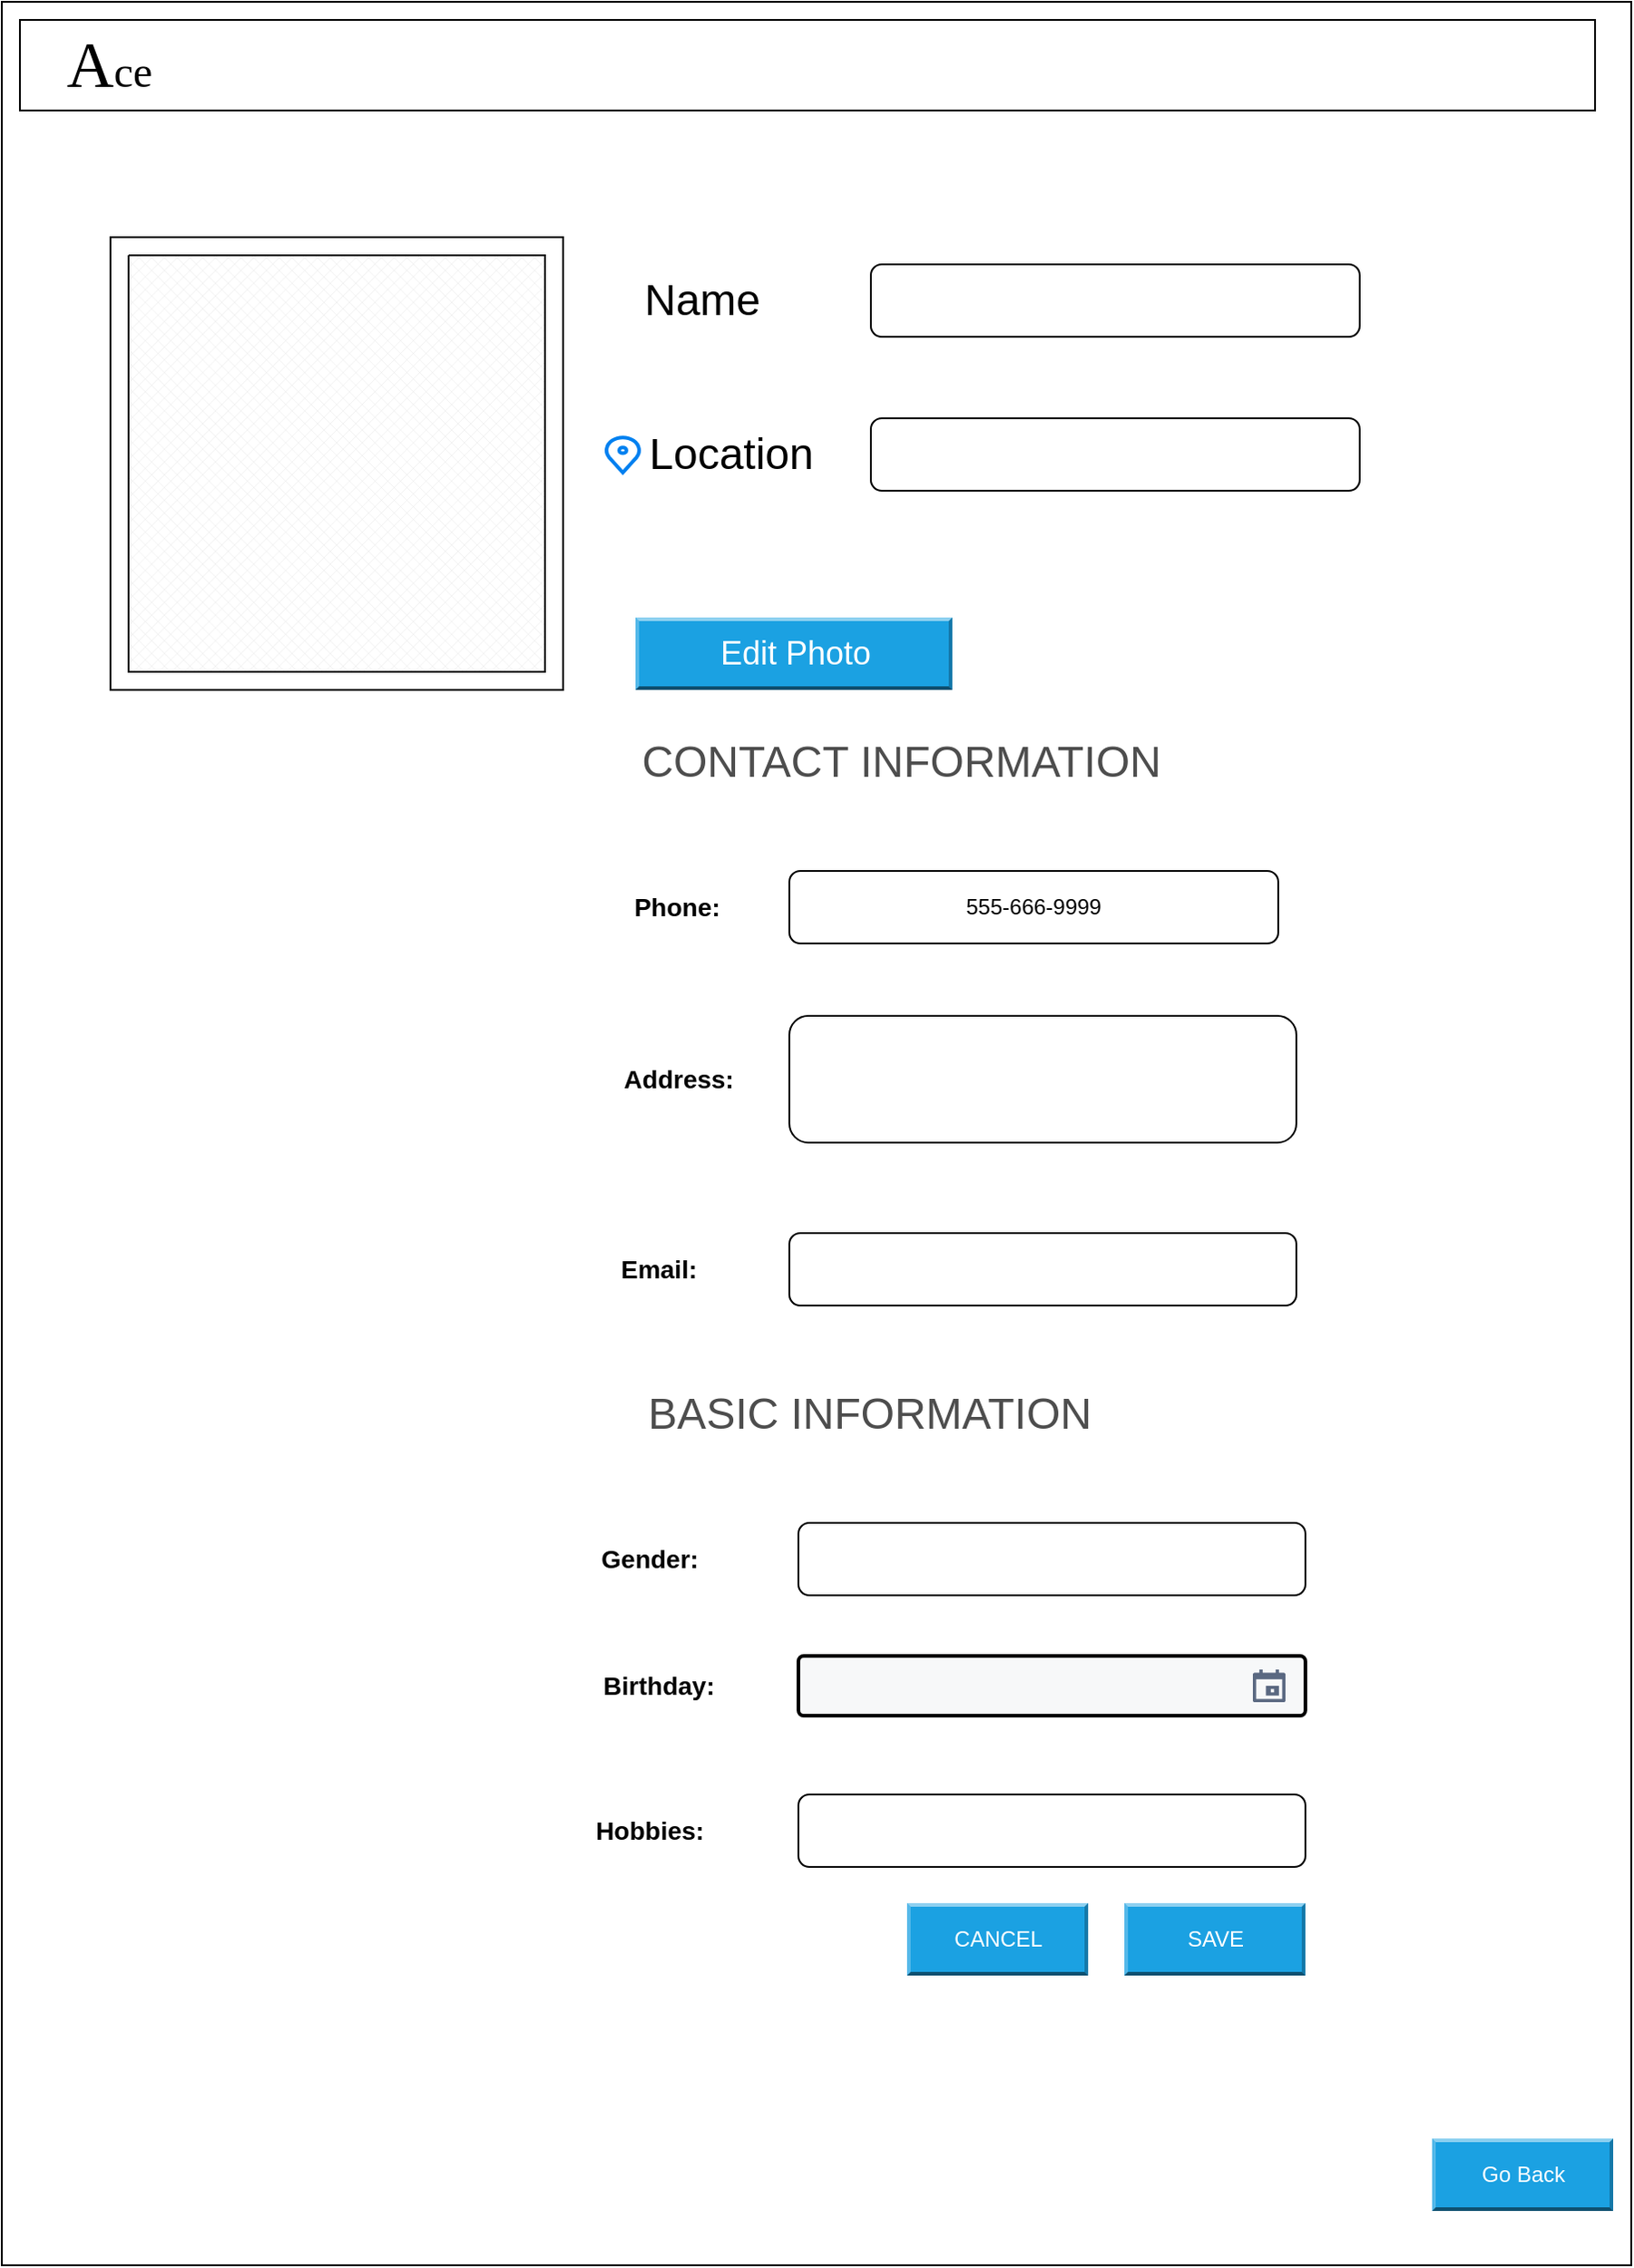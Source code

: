 <mxfile version="13.6.2" type="github">
  <diagram id="q5R3Dt5Ln6kWzOWciJaN" name="Page-1">
    <mxGraphModel dx="868" dy="1550" grid="1" gridSize="10" guides="1" tooltips="1" connect="1" arrows="1" fold="1" page="1" pageScale="1" pageWidth="850" pageHeight="1100" math="0" shadow="0">
      <root>
        <mxCell id="0" />
        <mxCell id="1" parent="0" />
        <mxCell id="syn1SnmbYH_Y4uBIwDDC-2" value="" style="rounded=0;whiteSpace=wrap;html=1;" parent="1" vertex="1">
          <mxGeometry x="10" y="-70" width="900" height="1250" as="geometry" />
        </mxCell>
        <mxCell id="syn1SnmbYH_Y4uBIwDDC-3" value="" style="whiteSpace=wrap;html=1;aspect=fixed;" parent="1" vertex="1">
          <mxGeometry x="70" y="60" width="250" height="250" as="geometry" />
        </mxCell>
        <mxCell id="syn1SnmbYH_Y4uBIwDDC-4" value="&lt;font style=&quot;font-size: 24px&quot;&gt;Name&lt;/font&gt;" style="text;html=1;strokeColor=none;fillColor=none;align=center;verticalAlign=middle;whiteSpace=wrap;rounded=0;" parent="1" vertex="1">
          <mxGeometry x="354" y="80" width="86" height="30" as="geometry" />
        </mxCell>
        <mxCell id="syn1SnmbYH_Y4uBIwDDC-5" value="" style="html=1;verticalLabelPosition=bottom;align=center;labelBackgroundColor=#ffffff;verticalAlign=top;strokeWidth=2;strokeColor=#0080F0;shadow=0;dashed=0;shape=mxgraph.ios7.icons.location;" parent="1" vertex="1">
          <mxGeometry x="343" y="170" width="20" height="20" as="geometry" />
        </mxCell>
        <mxCell id="syn1SnmbYH_Y4uBIwDDC-7" value="&lt;font style=&quot;font-size: 24px&quot;&gt;CONTACT INFORMATION&lt;/font&gt;" style="text;html=1;strokeColor=none;fillColor=#FFFFFF;align=center;verticalAlign=middle;whiteSpace=wrap;rounded=0;fontColor=#4D4D4D;" parent="1" vertex="1">
          <mxGeometry x="354" y="340" width="306" height="20" as="geometry" />
        </mxCell>
        <mxCell id="syn1SnmbYH_Y4uBIwDDC-10" value="&lt;font style=&quot;font-size: 14px&quot;&gt;&lt;b&gt;Phone:&amp;nbsp;&lt;/b&gt;&lt;/font&gt;" style="text;html=1;strokeColor=none;fillColor=none;align=center;verticalAlign=middle;whiteSpace=wrap;rounded=0;" parent="1" vertex="1">
          <mxGeometry x="360" y="420" width="50" height="20" as="geometry" />
        </mxCell>
        <mxCell id="syn1SnmbYH_Y4uBIwDDC-11" value="555-666-9999" style="rounded=1;whiteSpace=wrap;html=1;fillColor=#FFFFFF;" parent="1" vertex="1">
          <mxGeometry x="445" y="410" width="270" height="40" as="geometry" />
        </mxCell>
        <mxCell id="syn1SnmbYH_Y4uBIwDDC-12" value="&lt;span style=&quot;font-size: 14px&quot;&gt;&lt;b&gt;Address:&lt;/b&gt;&lt;/span&gt;" style="text;html=1;strokeColor=none;fillColor=none;align=center;verticalAlign=middle;whiteSpace=wrap;rounded=0;" parent="1" vertex="1">
          <mxGeometry x="354" y="515" width="60" height="20" as="geometry" />
        </mxCell>
        <mxCell id="syn1SnmbYH_Y4uBIwDDC-13" value="&lt;font style=&quot;font-size: 14px&quot;&gt;&lt;b&gt;Email:&lt;/b&gt;&lt;/font&gt;" style="text;html=1;strokeColor=none;fillColor=none;align=center;verticalAlign=middle;whiteSpace=wrap;rounded=0;" parent="1" vertex="1">
          <mxGeometry x="348" y="620" width="50" height="20" as="geometry" />
        </mxCell>
        <mxCell id="syn1SnmbYH_Y4uBIwDDC-14" value="" style="rounded=1;whiteSpace=wrap;html=1;fillColor=#FFFFFF;" parent="1" vertex="1">
          <mxGeometry x="445" y="490" width="280" height="70" as="geometry" />
        </mxCell>
        <mxCell id="syn1SnmbYH_Y4uBIwDDC-15" value="" style="rounded=1;whiteSpace=wrap;html=1;fillColor=#FFFFFF;" parent="1" vertex="1">
          <mxGeometry x="445" y="610" width="280" height="40" as="geometry" />
        </mxCell>
        <mxCell id="syn1SnmbYH_Y4uBIwDDC-16" value="&lt;span style=&quot;font-size: 24px&quot;&gt;BASIC INFORMATION&lt;/span&gt;" style="text;html=1;strokeColor=none;fillColor=#FFFFFF;align=center;verticalAlign=middle;whiteSpace=wrap;rounded=0;fontColor=#4D4D4D;" parent="1" vertex="1">
          <mxGeometry x="359" y="700" width="261" height="20" as="geometry" />
        </mxCell>
        <mxCell id="syn1SnmbYH_Y4uBIwDDC-17" value="&lt;span style=&quot;font-size: 14px&quot;&gt;&lt;b&gt;Gender:&lt;/b&gt;&lt;/span&gt;" style="text;html=1;strokeColor=none;fillColor=none;align=center;verticalAlign=middle;whiteSpace=wrap;rounded=0;" parent="1" vertex="1">
          <mxGeometry x="338" y="780" width="60" height="20" as="geometry" />
        </mxCell>
        <mxCell id="syn1SnmbYH_Y4uBIwDDC-18" value="&lt;span style=&quot;font-size: 14px&quot;&gt;&lt;b&gt;Hobbies:&lt;/b&gt;&lt;/span&gt;" style="text;html=1;strokeColor=none;fillColor=none;align=center;verticalAlign=middle;whiteSpace=wrap;rounded=0;" parent="1" vertex="1">
          <mxGeometry x="338" y="930" width="60" height="20" as="geometry" />
        </mxCell>
        <mxCell id="syn1SnmbYH_Y4uBIwDDC-19" value="&lt;span style=&quot;font-size: 14px&quot;&gt;&lt;b&gt;Birthday:&lt;/b&gt;&lt;/span&gt;" style="text;html=1;strokeColor=none;fillColor=none;align=center;verticalAlign=middle;whiteSpace=wrap;rounded=0;" parent="1" vertex="1">
          <mxGeometry x="343" y="850" width="60" height="20" as="geometry" />
        </mxCell>
        <mxCell id="syn1SnmbYH_Y4uBIwDDC-20" value="" style="rounded=1;whiteSpace=wrap;html=1;fillColor=#FFFFFF;" parent="1" vertex="1">
          <mxGeometry x="450" y="770" width="280" height="40" as="geometry" />
        </mxCell>
        <mxCell id="syn1SnmbYH_Y4uBIwDDC-22" style="edgeStyle=orthogonalEdgeStyle;rounded=0;orthogonalLoop=1;jettySize=auto;html=1;exitX=0.5;exitY=1;exitDx=0;exitDy=0;fontColor=#4D4D4D;" parent="1" source="syn1SnmbYH_Y4uBIwDDC-18" target="syn1SnmbYH_Y4uBIwDDC-18" edge="1">
          <mxGeometry relative="1" as="geometry" />
        </mxCell>
        <mxCell id="syn1SnmbYH_Y4uBIwDDC-23" value="" style="rounded=1;whiteSpace=wrap;html=1;fillColor=#FFFFFF;" parent="1" vertex="1">
          <mxGeometry x="450" y="920" width="280" height="40" as="geometry" />
        </mxCell>
        <mxCell id="syn1SnmbYH_Y4uBIwDDC-31" value="" style="verticalLabelPosition=bottom;verticalAlign=top;html=1;shape=mxgraph.basic.patternFillRect;fillStyle=diagGrid;step=5;fillStrokeWidth=0.2;fillStrokeColor=#dddddd;fillColor=#FFFFFF;fontColor=#4D4D4D;" parent="1" vertex="1">
          <mxGeometry x="80" y="70" width="230" height="230" as="geometry" />
        </mxCell>
        <mxCell id="syn1SnmbYH_Y4uBIwDDC-32" value="SAVE&lt;span style=&quot;font-family: monospace; font-size: 0px;&quot;&gt;%3CmxGraphModel%3E%3Croot%3E%3CmxCell%20id%3D%220%22%2F%3E%3CmxCell%20id%3D%221%22%20parent%3D%220%22%2F%3E%3CmxCell%20id%3D%222%22%20value%3D%22%22%20style%3D%22shape%3Ddelay%3BwhiteSpace%3Dwrap%3Bhtml%3D1%3BfillColor%3D%23FFFFFF%3BfontColor%3D%234D4D4D%3B%22%20vertex%3D%221%22%20parent%3D%221%22%3E%3CmxGeometry%20x%3D%2290%22%20y%3D%221070%22%20width%3D%22100%22%20height%3D%2230%22%20as%3D%22geometry%22%2F%3E%3C%2FmxCell%3E%3C%2Froot%3E%3C%2FmxGraphModel%3E&lt;/span&gt;&lt;span style=&quot;font-family: monospace; font-size: 0px;&quot;&gt;%3CmxGraphModel%3E%3Croot%3E%3CmxCell%20id%3D%220%22%2F%3E%3CmxCell%20id%3D%221%22%20parent%3D%220%22%2F%3E%3CmxCell%20id%3D%222%22%20value%3D%22%22%20style%3D%22shape%3Ddelay%3BwhiteSpace%3Dwrap%3Bhtml%3D1%3BfillColor%3D%23FFFFFF%3BfontColor%3D%234D4D4D%3B%22%20vertex%3D%221%22%20parent%3D%221%22%3E%3CmxGeometry%20x%3D%2290%22%20y%3D%221070%22%20width%3D%22100%22%20height%3D%2230%22%20as%3D%22geometry%22%2F%3E%3C%2FmxCell%3E%3C%2Froot%3E%3C%2FmxGraphModel%3E&lt;/span&gt;" style="labelPosition=center;verticalLabelPosition=middle;align=center;html=1;shape=mxgraph.basic.shaded_button;dx=2;fillColor=#1ba1e2;strokeColor=#006EAF;fontColor=#ffffff;" parent="1" vertex="1">
          <mxGeometry x="630" y="980" width="100" height="40" as="geometry" />
        </mxCell>
        <mxCell id="syn1SnmbYH_Y4uBIwDDC-33" value="CANCEL" style="labelPosition=center;verticalLabelPosition=middle;align=center;html=1;shape=mxgraph.basic.shaded_button;dx=2;fillColor=#1ba1e2;strokeColor=#006EAF;fontColor=#ffffff;" parent="1" vertex="1">
          <mxGeometry x="510" y="980" width="100" height="40" as="geometry" />
        </mxCell>
        <mxCell id="syn1SnmbYH_Y4uBIwDDC-39" value="" style="rounded=0;whiteSpace=wrap;html=1;fillColor=#FFFFFF;fontColor=#3333FF;" parent="1" vertex="1">
          <mxGeometry x="20" y="-60" width="870" height="50" as="geometry" />
        </mxCell>
        <mxCell id="syn1SnmbYH_Y4uBIwDDC-40" value="&lt;font style=&quot;font-size: 36px&quot; face=&quot;Georgia&quot;&gt;A&lt;/font&gt;&lt;font style=&quot;font-size: 24px&quot; face=&quot;Georgia&quot;&gt;ce&lt;/font&gt;" style="text;html=1;strokeColor=none;fillColor=none;align=center;verticalAlign=middle;whiteSpace=wrap;rounded=0;" parent="1" vertex="1">
          <mxGeometry x="49" y="-54" width="41" height="38" as="geometry" />
        </mxCell>
        <mxCell id="syn1SnmbYH_Y4uBIwDDC-41" value="" style="shape=image;html=1;verticalAlign=top;verticalLabelPosition=bottom;labelBackgroundColor=#ffffff;imageAspect=0;aspect=fixed;image=https://cdn4.iconfinder.com/data/icons/wirecons-free-vector-icons/32/menu-alt-128.png;fillColor=#FFFFFF;fontColor=#3333FF;" parent="1" vertex="1">
          <mxGeometry x="810" y="-65" width="60" height="60" as="geometry" />
        </mxCell>
        <mxCell id="syn1SnmbYH_Y4uBIwDDC-42" value="&lt;font style=&quot;font-size: 18px&quot;&gt;Edit Photo&lt;/font&gt;" style="labelPosition=center;verticalLabelPosition=middle;align=center;html=1;shape=mxgraph.basic.shaded_button;dx=2;fillColor=#1ba1e2;strokeColor=#006EAF;fontColor=#ffffff;" parent="1" vertex="1">
          <mxGeometry x="360" y="270" width="175" height="40" as="geometry" />
        </mxCell>
        <mxCell id="syn1SnmbYH_Y4uBIwDDC-43" value="Go Back" style="labelPosition=center;verticalLabelPosition=middle;align=center;html=1;shape=mxgraph.basic.shaded_button;dx=2;fillColor=#1ba1e2;strokeColor=#006EAF;fontColor=#ffffff;" parent="1" vertex="1">
          <mxGeometry x="800" y="1110" width="100" height="40" as="geometry" />
        </mxCell>
        <mxCell id="syn1SnmbYH_Y4uBIwDDC-45" value="" style="rounded=1;arcSize=9;fillColor=#F7F8F9;align=left;spacingLeft=5;html=1;strokeWidth=2;fontColor=#596780;fontSize=12" parent="1" vertex="1">
          <mxGeometry x="450" y="843.5" width="280" height="33" as="geometry" />
        </mxCell>
        <mxCell id="syn1SnmbYH_Y4uBIwDDC-46" value="" style="shape=mxgraph.gmdl.calendar;fillColor=#5A6881;strokeColor=none" parent="syn1SnmbYH_Y4uBIwDDC-45" vertex="1">
          <mxGeometry x="1" y="0.5" width="18" height="18" relative="1" as="geometry">
            <mxPoint x="-29" y="-9" as="offset" />
          </mxGeometry>
        </mxCell>
        <mxCell id="2HCrVNUYfsje6QvdmxPB-1" value="" style="rounded=1;whiteSpace=wrap;html=1;fillColor=#FFFFFF;" vertex="1" parent="1">
          <mxGeometry x="490" y="75" width="270" height="40" as="geometry" />
        </mxCell>
        <mxCell id="2HCrVNUYfsje6QvdmxPB-2" value="&lt;font style=&quot;font-size: 24px&quot;&gt;Location&lt;/font&gt;" style="text;html=1;strokeColor=none;fillColor=none;align=center;verticalAlign=middle;whiteSpace=wrap;rounded=0;" vertex="1" parent="1">
          <mxGeometry x="370" y="165" width="86" height="30" as="geometry" />
        </mxCell>
        <mxCell id="2HCrVNUYfsje6QvdmxPB-3" value="" style="rounded=1;whiteSpace=wrap;html=1;fillColor=#FFFFFF;" vertex="1" parent="1">
          <mxGeometry x="490" y="160" width="270" height="40" as="geometry" />
        </mxCell>
      </root>
    </mxGraphModel>
  </diagram>
</mxfile>
